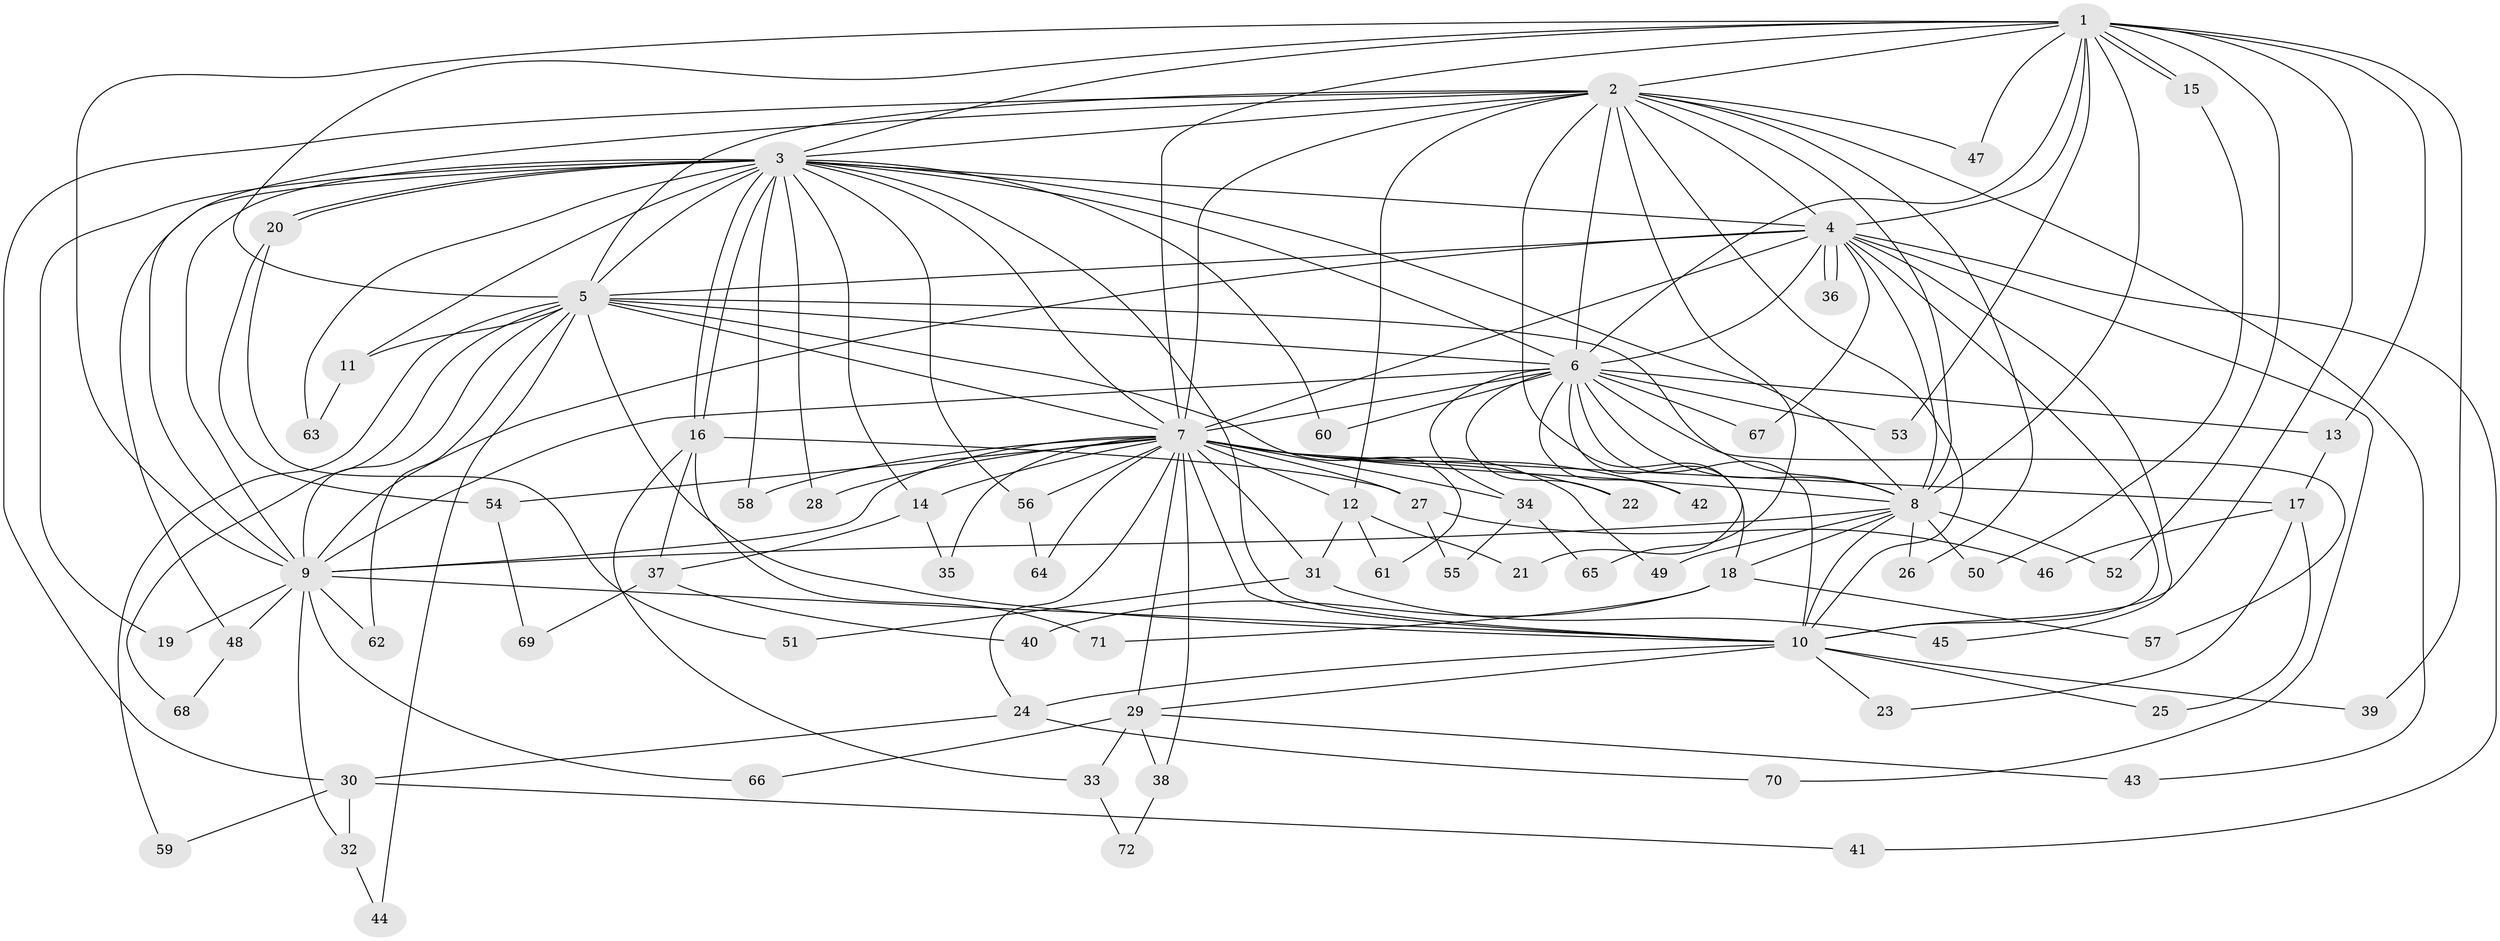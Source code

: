 // coarse degree distribution, {18: 0.018867924528301886, 15: 0.018867924528301886, 20: 0.018867924528301886, 17: 0.018867924528301886, 14: 0.018867924528301886, 24: 0.018867924528301886, 11: 0.018867924528301886, 2: 0.5283018867924528, 3: 0.16981132075471697, 4: 0.11320754716981132, 5: 0.03773584905660377, 6: 0.018867924528301886}
// Generated by graph-tools (version 1.1) at 2025/41/03/06/25 10:41:31]
// undirected, 72 vertices, 169 edges
graph export_dot {
graph [start="1"]
  node [color=gray90,style=filled];
  1;
  2;
  3;
  4;
  5;
  6;
  7;
  8;
  9;
  10;
  11;
  12;
  13;
  14;
  15;
  16;
  17;
  18;
  19;
  20;
  21;
  22;
  23;
  24;
  25;
  26;
  27;
  28;
  29;
  30;
  31;
  32;
  33;
  34;
  35;
  36;
  37;
  38;
  39;
  40;
  41;
  42;
  43;
  44;
  45;
  46;
  47;
  48;
  49;
  50;
  51;
  52;
  53;
  54;
  55;
  56;
  57;
  58;
  59;
  60;
  61;
  62;
  63;
  64;
  65;
  66;
  67;
  68;
  69;
  70;
  71;
  72;
  1 -- 2;
  1 -- 3;
  1 -- 4;
  1 -- 5;
  1 -- 6;
  1 -- 7;
  1 -- 8;
  1 -- 9;
  1 -- 10;
  1 -- 13;
  1 -- 15;
  1 -- 15;
  1 -- 39;
  1 -- 47;
  1 -- 52;
  1 -- 53;
  2 -- 3;
  2 -- 4;
  2 -- 5;
  2 -- 6;
  2 -- 7;
  2 -- 8;
  2 -- 9;
  2 -- 10;
  2 -- 12;
  2 -- 18;
  2 -- 26;
  2 -- 30;
  2 -- 43;
  2 -- 47;
  2 -- 65;
  3 -- 4;
  3 -- 5;
  3 -- 6;
  3 -- 7;
  3 -- 8;
  3 -- 9;
  3 -- 10;
  3 -- 11;
  3 -- 14;
  3 -- 16;
  3 -- 16;
  3 -- 19;
  3 -- 20;
  3 -- 20;
  3 -- 28;
  3 -- 48;
  3 -- 56;
  3 -- 58;
  3 -- 60;
  3 -- 63;
  4 -- 5;
  4 -- 6;
  4 -- 7;
  4 -- 8;
  4 -- 9;
  4 -- 10;
  4 -- 36;
  4 -- 36;
  4 -- 41;
  4 -- 45;
  4 -- 67;
  4 -- 70;
  5 -- 6;
  5 -- 7;
  5 -- 8;
  5 -- 9;
  5 -- 10;
  5 -- 11;
  5 -- 44;
  5 -- 59;
  5 -- 61;
  5 -- 62;
  5 -- 68;
  6 -- 7;
  6 -- 8;
  6 -- 9;
  6 -- 10;
  6 -- 13;
  6 -- 21;
  6 -- 22;
  6 -- 34;
  6 -- 42;
  6 -- 53;
  6 -- 57;
  6 -- 60;
  6 -- 67;
  7 -- 8;
  7 -- 9;
  7 -- 10;
  7 -- 12;
  7 -- 14;
  7 -- 17;
  7 -- 22;
  7 -- 24;
  7 -- 27;
  7 -- 28;
  7 -- 29;
  7 -- 31;
  7 -- 34;
  7 -- 35;
  7 -- 38;
  7 -- 42;
  7 -- 49;
  7 -- 54;
  7 -- 56;
  7 -- 58;
  7 -- 64;
  8 -- 9;
  8 -- 10;
  8 -- 18;
  8 -- 26;
  8 -- 49;
  8 -- 50;
  8 -- 52;
  9 -- 10;
  9 -- 19;
  9 -- 32;
  9 -- 48;
  9 -- 62;
  9 -- 66;
  10 -- 23;
  10 -- 24;
  10 -- 25;
  10 -- 29;
  10 -- 39;
  11 -- 63;
  12 -- 21;
  12 -- 31;
  12 -- 61;
  13 -- 17;
  14 -- 35;
  14 -- 37;
  15 -- 50;
  16 -- 27;
  16 -- 33;
  16 -- 37;
  16 -- 71;
  17 -- 23;
  17 -- 25;
  17 -- 46;
  18 -- 40;
  18 -- 57;
  18 -- 71;
  20 -- 51;
  20 -- 54;
  24 -- 30;
  24 -- 70;
  27 -- 46;
  27 -- 55;
  29 -- 33;
  29 -- 38;
  29 -- 43;
  29 -- 66;
  30 -- 32;
  30 -- 41;
  30 -- 59;
  31 -- 45;
  31 -- 51;
  32 -- 44;
  33 -- 72;
  34 -- 55;
  34 -- 65;
  37 -- 40;
  37 -- 69;
  38 -- 72;
  48 -- 68;
  54 -- 69;
  56 -- 64;
}
